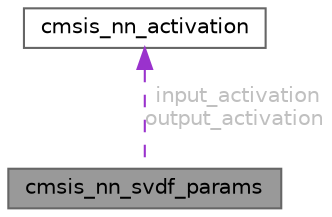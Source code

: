 digraph "cmsis_nn_svdf_params"
{
 // LATEX_PDF_SIZE
  bgcolor="transparent";
  edge [fontname=Helvetica,fontsize=10,labelfontname=Helvetica,labelfontsize=10];
  node [fontname=Helvetica,fontsize=10,shape=box,height=0.2,width=0.4];
  Node1 [id="Node000001",label="cmsis_nn_svdf_params",height=0.2,width=0.4,color="gray40", fillcolor="grey60", style="filled", fontcolor="black",tooltip=" "];
  Node2 -> Node1 [id="edge2_Node000001_Node000002",dir="back",color="darkorchid3",style="dashed",tooltip=" ",label=" input_activation\noutput_activation",fontcolor="grey" ];
  Node2 [id="Node000002",label="cmsis_nn_activation",height=0.2,width=0.4,color="gray40", fillcolor="white", style="filled",URL="$structcmsis__nn__activation.html",tooltip=" "];
}
